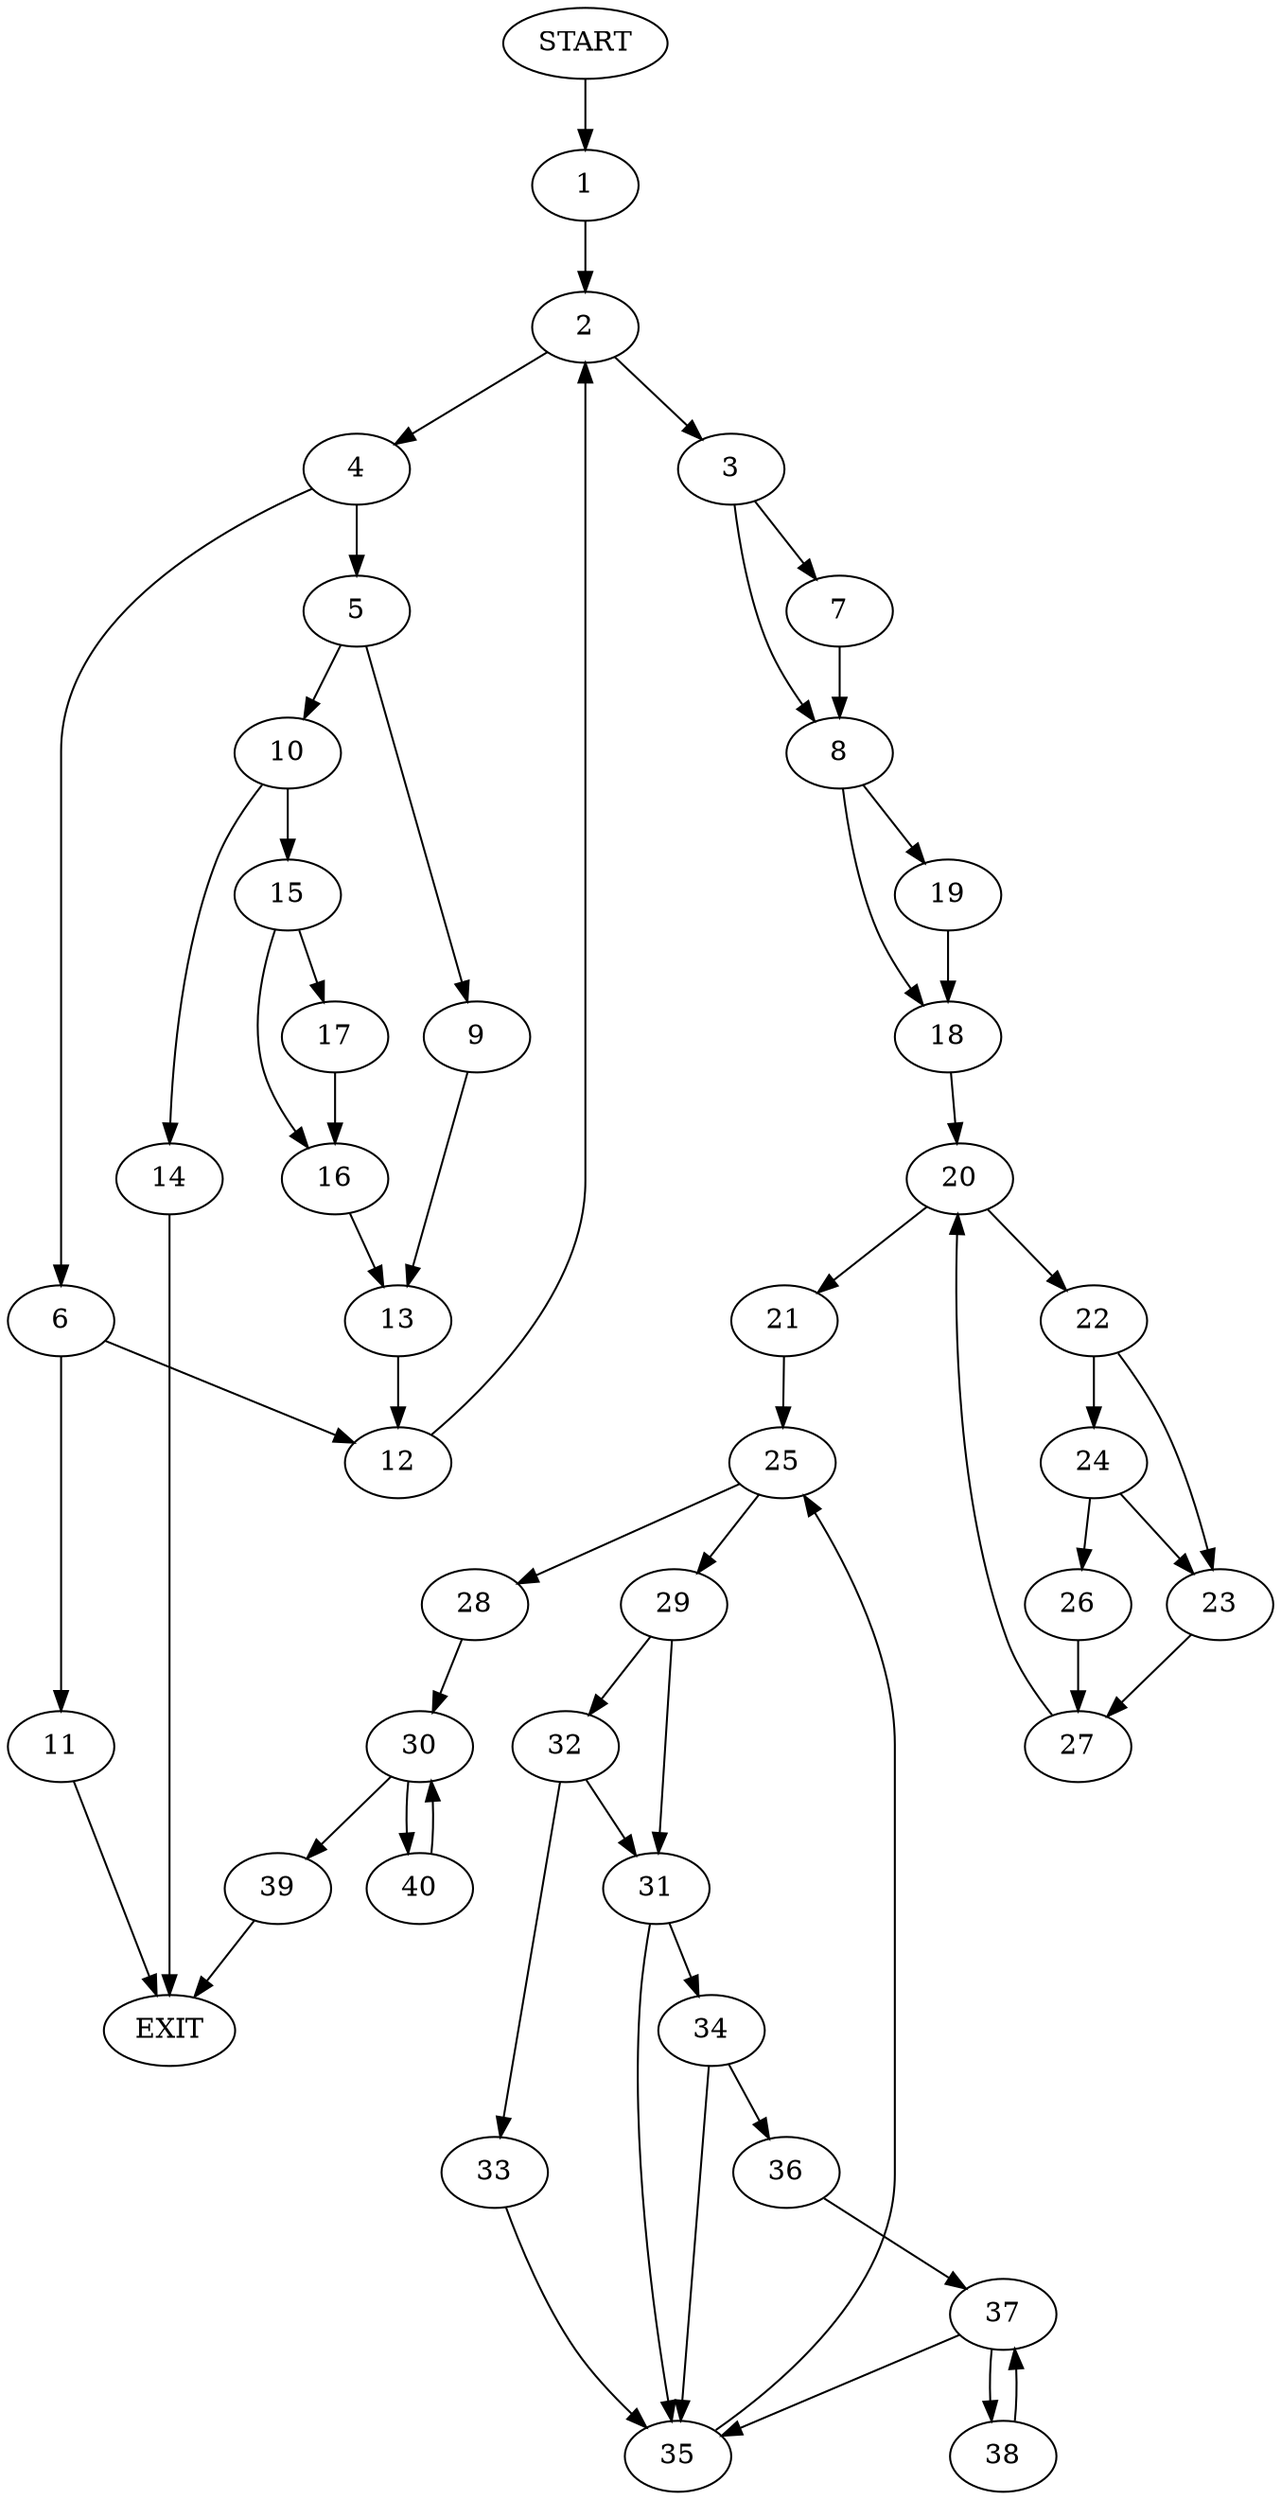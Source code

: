 digraph {
0 [label="START"]
41 [label="EXIT"]
0 -> 1
1 -> 2
2 -> 3
2 -> 4
4 -> 5
4 -> 6
3 -> 7
3 -> 8
5 -> 9
5 -> 10
6 -> 11
6 -> 12
9 -> 13
10 -> 14
10 -> 15
13 -> 12
15 -> 16
15 -> 17
14 -> 41
17 -> 16
16 -> 13
12 -> 2
11 -> 41
8 -> 18
8 -> 19
7 -> 8
19 -> 18
18 -> 20
20 -> 21
20 -> 22
22 -> 23
22 -> 24
21 -> 25
24 -> 26
24 -> 23
23 -> 27
26 -> 27
27 -> 20
25 -> 28
25 -> 29
28 -> 30
29 -> 31
29 -> 32
32 -> 31
32 -> 33
31 -> 34
31 -> 35
33 -> 35
35 -> 25
34 -> 36
34 -> 35
36 -> 37
37 -> 38
37 -> 35
38 -> 37
30 -> 39
30 -> 40
40 -> 30
39 -> 41
}
